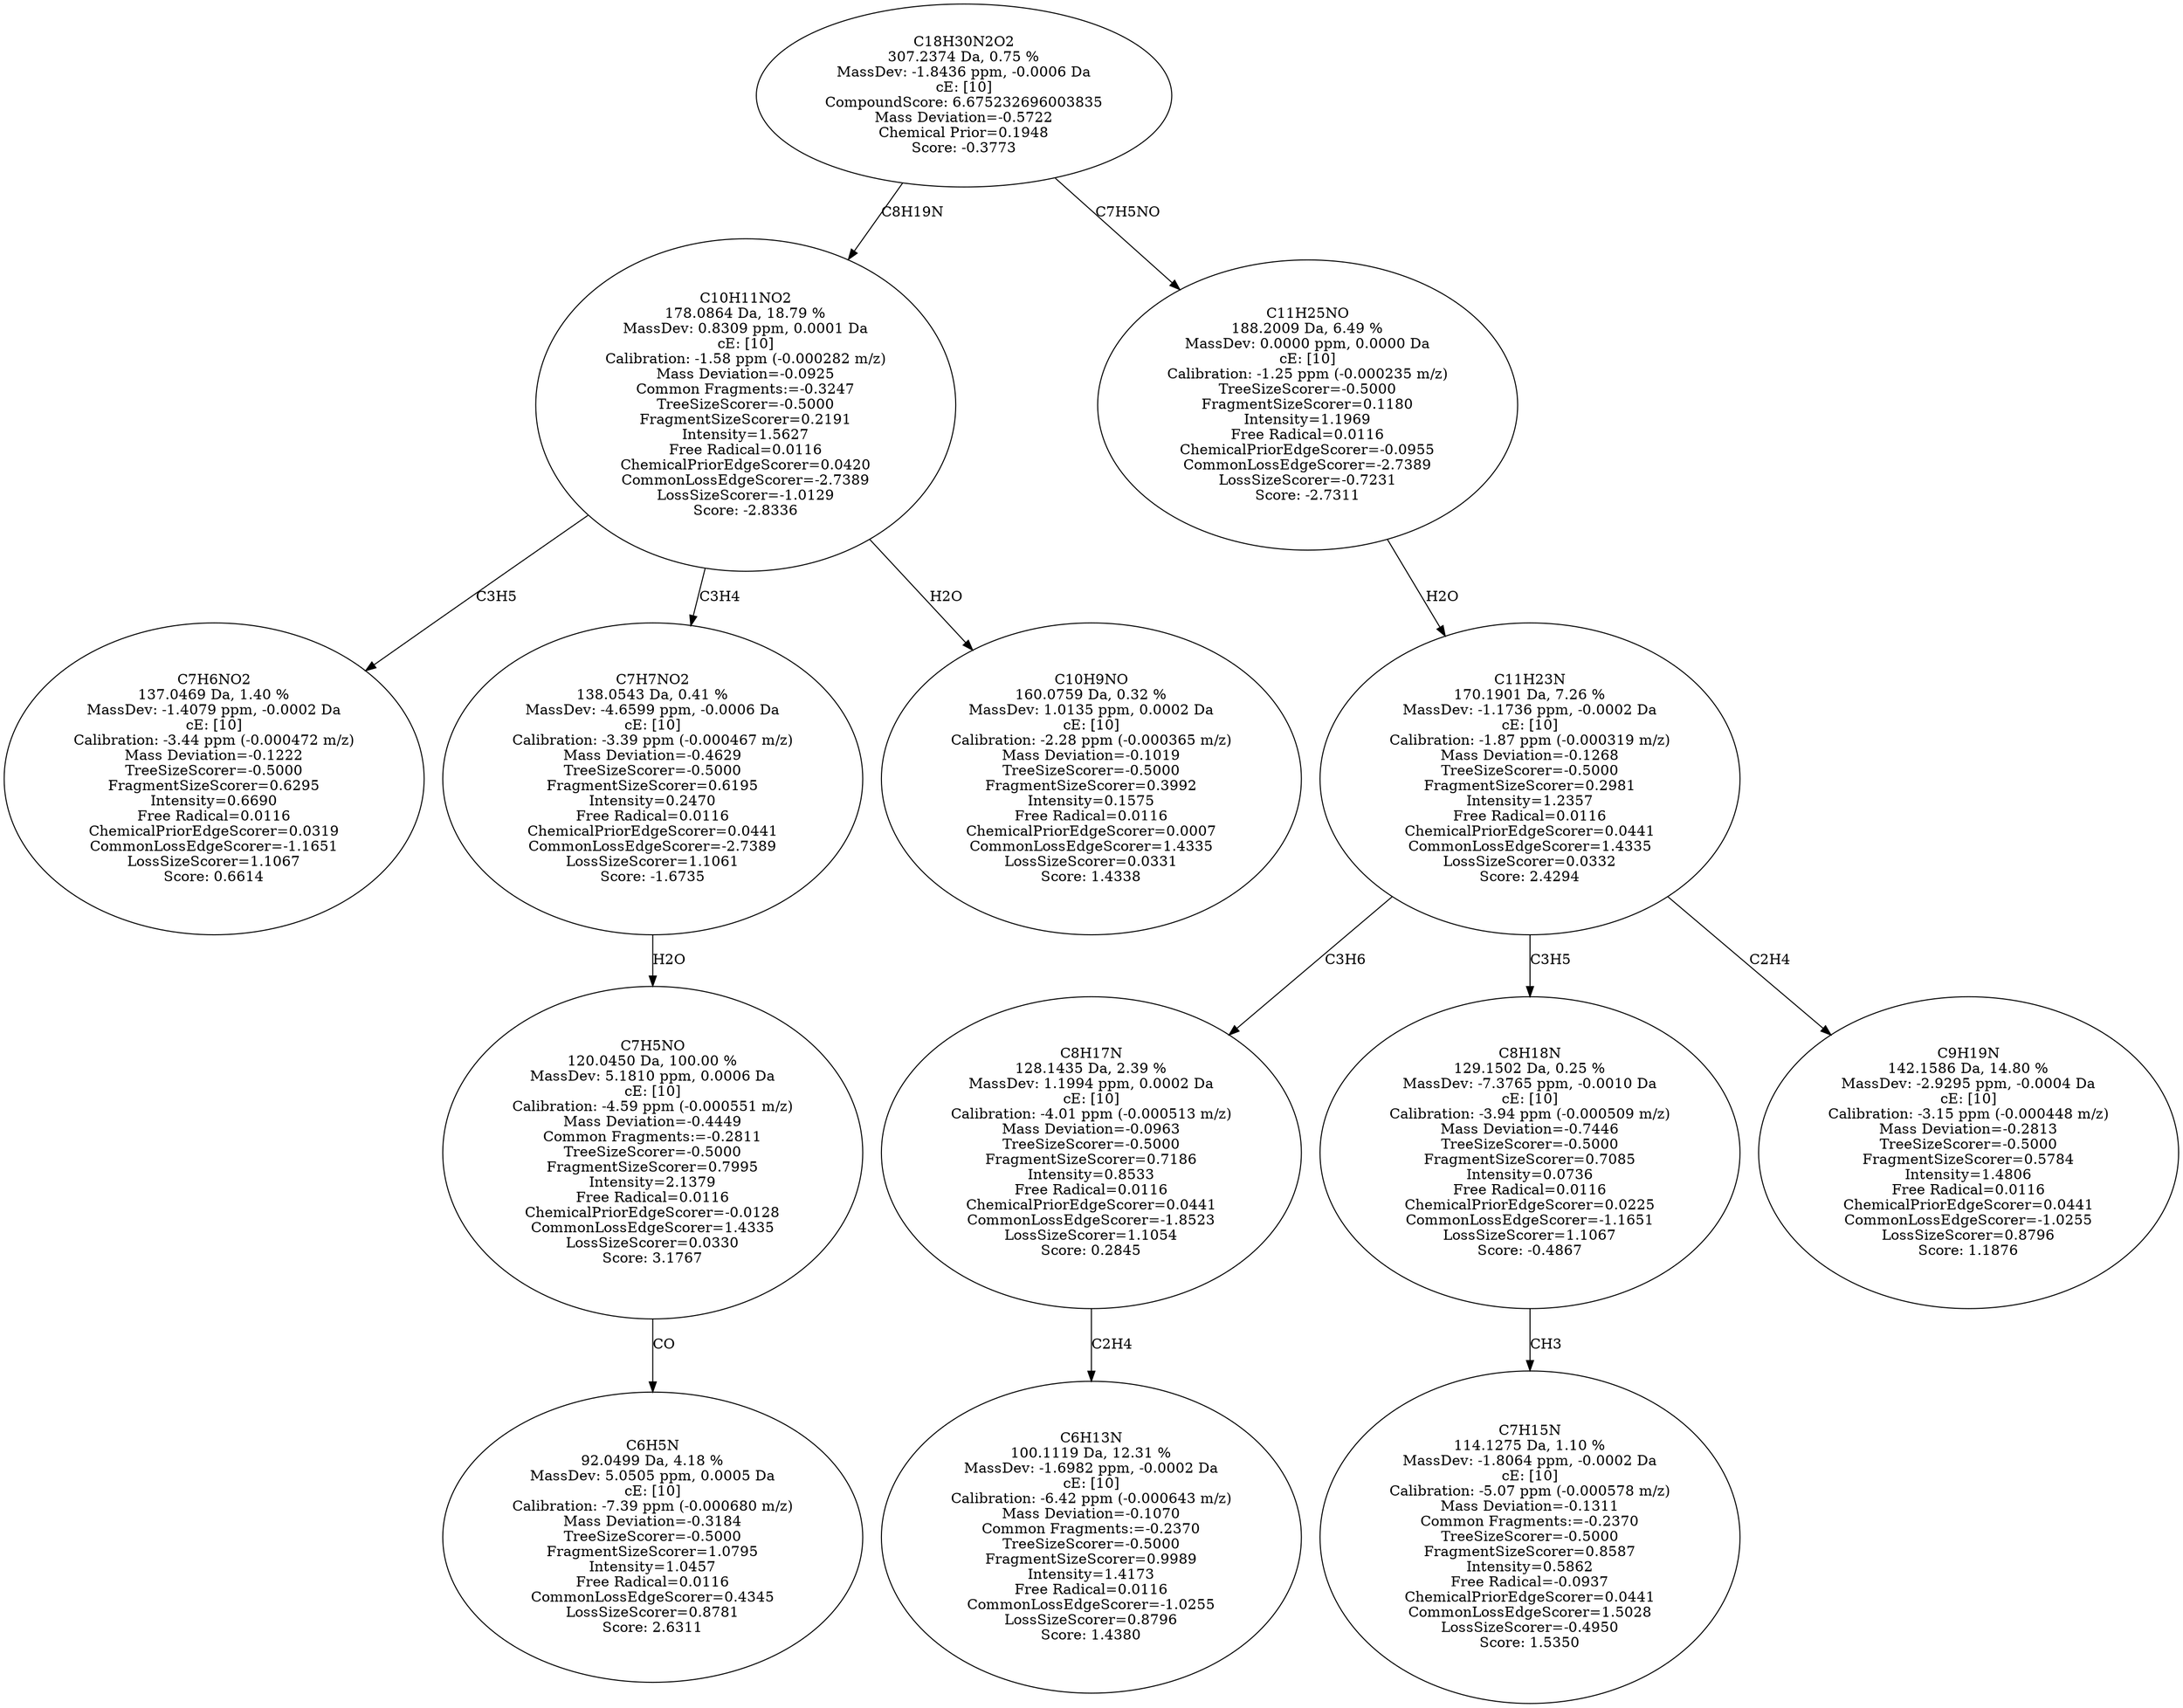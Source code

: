strict digraph {
v1 [label="C7H6NO2\n137.0469 Da, 1.40 %\nMassDev: -1.4079 ppm, -0.0002 Da\ncE: [10]\nCalibration: -3.44 ppm (-0.000472 m/z)\nMass Deviation=-0.1222\nTreeSizeScorer=-0.5000\nFragmentSizeScorer=0.6295\nIntensity=0.6690\nFree Radical=0.0116\nChemicalPriorEdgeScorer=0.0319\nCommonLossEdgeScorer=-1.1651\nLossSizeScorer=1.1067\nScore: 0.6614"];
v2 [label="C6H5N\n92.0499 Da, 4.18 %\nMassDev: 5.0505 ppm, 0.0005 Da\ncE: [10]\nCalibration: -7.39 ppm (-0.000680 m/z)\nMass Deviation=-0.3184\nTreeSizeScorer=-0.5000\nFragmentSizeScorer=1.0795\nIntensity=1.0457\nFree Radical=0.0116\nCommonLossEdgeScorer=0.4345\nLossSizeScorer=0.8781\nScore: 2.6311"];
v3 [label="C7H5NO\n120.0450 Da, 100.00 %\nMassDev: 5.1810 ppm, 0.0006 Da\ncE: [10]\nCalibration: -4.59 ppm (-0.000551 m/z)\nMass Deviation=-0.4449\nCommon Fragments:=-0.2811\nTreeSizeScorer=-0.5000\nFragmentSizeScorer=0.7995\nIntensity=2.1379\nFree Radical=0.0116\nChemicalPriorEdgeScorer=-0.0128\nCommonLossEdgeScorer=1.4335\nLossSizeScorer=0.0330\nScore: 3.1767"];
v4 [label="C7H7NO2\n138.0543 Da, 0.41 %\nMassDev: -4.6599 ppm, -0.0006 Da\ncE: [10]\nCalibration: -3.39 ppm (-0.000467 m/z)\nMass Deviation=-0.4629\nTreeSizeScorer=-0.5000\nFragmentSizeScorer=0.6195\nIntensity=0.2470\nFree Radical=0.0116\nChemicalPriorEdgeScorer=0.0441\nCommonLossEdgeScorer=-2.7389\nLossSizeScorer=1.1061\nScore: -1.6735"];
v5 [label="C10H9NO\n160.0759 Da, 0.32 %\nMassDev: 1.0135 ppm, 0.0002 Da\ncE: [10]\nCalibration: -2.28 ppm (-0.000365 m/z)\nMass Deviation=-0.1019\nTreeSizeScorer=-0.5000\nFragmentSizeScorer=0.3992\nIntensity=0.1575\nFree Radical=0.0116\nChemicalPriorEdgeScorer=0.0007\nCommonLossEdgeScorer=1.4335\nLossSizeScorer=0.0331\nScore: 1.4338"];
v6 [label="C10H11NO2\n178.0864 Da, 18.79 %\nMassDev: 0.8309 ppm, 0.0001 Da\ncE: [10]\nCalibration: -1.58 ppm (-0.000282 m/z)\nMass Deviation=-0.0925\nCommon Fragments:=-0.3247\nTreeSizeScorer=-0.5000\nFragmentSizeScorer=0.2191\nIntensity=1.5627\nFree Radical=0.0116\nChemicalPriorEdgeScorer=0.0420\nCommonLossEdgeScorer=-2.7389\nLossSizeScorer=-1.0129\nScore: -2.8336"];
v7 [label="C6H13N\n100.1119 Da, 12.31 %\nMassDev: -1.6982 ppm, -0.0002 Da\ncE: [10]\nCalibration: -6.42 ppm (-0.000643 m/z)\nMass Deviation=-0.1070\nCommon Fragments:=-0.2370\nTreeSizeScorer=-0.5000\nFragmentSizeScorer=0.9989\nIntensity=1.4173\nFree Radical=0.0116\nCommonLossEdgeScorer=-1.0255\nLossSizeScorer=0.8796\nScore: 1.4380"];
v8 [label="C8H17N\n128.1435 Da, 2.39 %\nMassDev: 1.1994 ppm, 0.0002 Da\ncE: [10]\nCalibration: -4.01 ppm (-0.000513 m/z)\nMass Deviation=-0.0963\nTreeSizeScorer=-0.5000\nFragmentSizeScorer=0.7186\nIntensity=0.8533\nFree Radical=0.0116\nChemicalPriorEdgeScorer=0.0441\nCommonLossEdgeScorer=-1.8523\nLossSizeScorer=1.1054\nScore: 0.2845"];
v9 [label="C7H15N\n114.1275 Da, 1.10 %\nMassDev: -1.8064 ppm, -0.0002 Da\ncE: [10]\nCalibration: -5.07 ppm (-0.000578 m/z)\nMass Deviation=-0.1311\nCommon Fragments:=-0.2370\nTreeSizeScorer=-0.5000\nFragmentSizeScorer=0.8587\nIntensity=0.5862\nFree Radical=-0.0937\nChemicalPriorEdgeScorer=0.0441\nCommonLossEdgeScorer=1.5028\nLossSizeScorer=-0.4950\nScore: 1.5350"];
v10 [label="C8H18N\n129.1502 Da, 0.25 %\nMassDev: -7.3765 ppm, -0.0010 Da\ncE: [10]\nCalibration: -3.94 ppm (-0.000509 m/z)\nMass Deviation=-0.7446\nTreeSizeScorer=-0.5000\nFragmentSizeScorer=0.7085\nIntensity=0.0736\nFree Radical=0.0116\nChemicalPriorEdgeScorer=0.0225\nCommonLossEdgeScorer=-1.1651\nLossSizeScorer=1.1067\nScore: -0.4867"];
v11 [label="C9H19N\n142.1586 Da, 14.80 %\nMassDev: -2.9295 ppm, -0.0004 Da\ncE: [10]\nCalibration: -3.15 ppm (-0.000448 m/z)\nMass Deviation=-0.2813\nTreeSizeScorer=-0.5000\nFragmentSizeScorer=0.5784\nIntensity=1.4806\nFree Radical=0.0116\nChemicalPriorEdgeScorer=0.0441\nCommonLossEdgeScorer=-1.0255\nLossSizeScorer=0.8796\nScore: 1.1876"];
v12 [label="C11H23N\n170.1901 Da, 7.26 %\nMassDev: -1.1736 ppm, -0.0002 Da\ncE: [10]\nCalibration: -1.87 ppm (-0.000319 m/z)\nMass Deviation=-0.1268\nTreeSizeScorer=-0.5000\nFragmentSizeScorer=0.2981\nIntensity=1.2357\nFree Radical=0.0116\nChemicalPriorEdgeScorer=0.0441\nCommonLossEdgeScorer=1.4335\nLossSizeScorer=0.0332\nScore: 2.4294"];
v13 [label="C11H25NO\n188.2009 Da, 6.49 %\nMassDev: 0.0000 ppm, 0.0000 Da\ncE: [10]\nCalibration: -1.25 ppm (-0.000235 m/z)\nTreeSizeScorer=-0.5000\nFragmentSizeScorer=0.1180\nIntensity=1.1969\nFree Radical=0.0116\nChemicalPriorEdgeScorer=-0.0955\nCommonLossEdgeScorer=-2.7389\nLossSizeScorer=-0.7231\nScore: -2.7311"];
v14 [label="C18H30N2O2\n307.2374 Da, 0.75 %\nMassDev: -1.8436 ppm, -0.0006 Da\ncE: [10]\nCompoundScore: 6.675232696003835\nMass Deviation=-0.5722\nChemical Prior=0.1948\nScore: -0.3773"];
v6 -> v1 [label="C3H5"];
v3 -> v2 [label="CO"];
v4 -> v3 [label="H2O"];
v6 -> v4 [label="C3H4"];
v6 -> v5 [label="H2O"];
v14 -> v6 [label="C8H19N"];
v8 -> v7 [label="C2H4"];
v12 -> v8 [label="C3H6"];
v10 -> v9 [label="CH3"];
v12 -> v10 [label="C3H5"];
v12 -> v11 [label="C2H4"];
v13 -> v12 [label="H2O"];
v14 -> v13 [label="C7H5NO"];
}